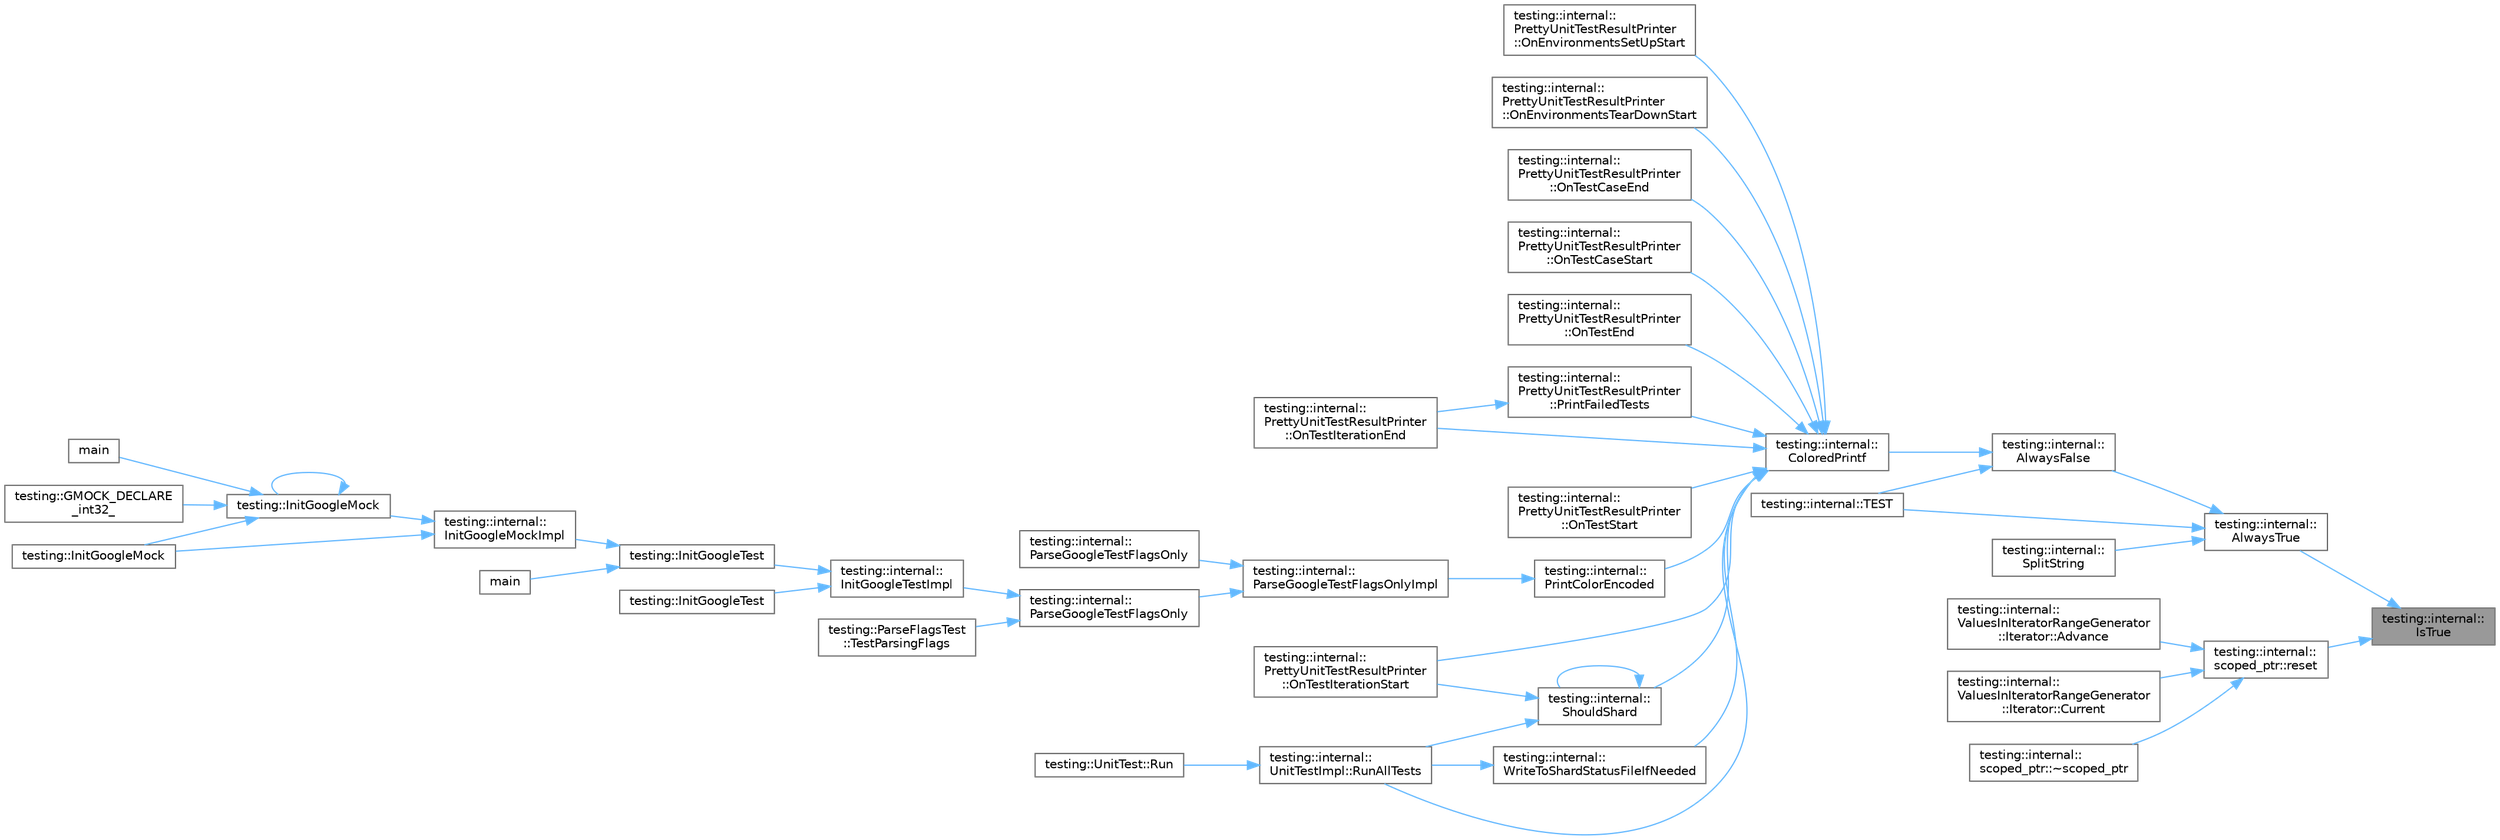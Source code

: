 digraph "testing::internal::IsTrue"
{
 // LATEX_PDF_SIZE
  bgcolor="transparent";
  edge [fontname=Helvetica,fontsize=10,labelfontname=Helvetica,labelfontsize=10];
  node [fontname=Helvetica,fontsize=10,shape=box,height=0.2,width=0.4];
  rankdir="RL";
  Node1 [id="Node000001",label="testing::internal::\lIsTrue",height=0.2,width=0.4,color="gray40", fillcolor="grey60", style="filled", fontcolor="black",tooltip=" "];
  Node1 -> Node2 [id="edge1_Node000001_Node000002",dir="back",color="steelblue1",style="solid",tooltip=" "];
  Node2 [id="Node000002",label="testing::internal::\lAlwaysTrue",height=0.2,width=0.4,color="grey40", fillcolor="white", style="filled",URL="$namespacetesting_1_1internal.html#a922c9da63cd4bf94fc473b9ecac76414",tooltip=" "];
  Node2 -> Node3 [id="edge2_Node000002_Node000003",dir="back",color="steelblue1",style="solid",tooltip=" "];
  Node3 [id="Node000003",label="testing::internal::\lAlwaysFalse",height=0.2,width=0.4,color="grey40", fillcolor="white", style="filled",URL="$namespacetesting_1_1internal.html#a4b24c851ab13569b1b15b3d259b60d2e",tooltip=" "];
  Node3 -> Node4 [id="edge3_Node000003_Node000004",dir="back",color="steelblue1",style="solid",tooltip=" "];
  Node4 [id="Node000004",label="testing::internal::\lColoredPrintf",height=0.2,width=0.4,color="grey40", fillcolor="white", style="filled",URL="$namespacetesting_1_1internal.html#a1d9493ff218e622051c53094eb54bcd6",tooltip=" "];
  Node4 -> Node5 [id="edge4_Node000004_Node000005",dir="back",color="steelblue1",style="solid",tooltip=" "];
  Node5 [id="Node000005",label="testing::internal::\lPrettyUnitTestResultPrinter\l::OnEnvironmentsSetUpStart",height=0.2,width=0.4,color="grey40", fillcolor="white", style="filled",URL="$classtesting_1_1internal_1_1_pretty_unit_test_result_printer.html#a846a5e82b421e04fcdd2b1b2b64b162f",tooltip=" "];
  Node4 -> Node6 [id="edge5_Node000004_Node000006",dir="back",color="steelblue1",style="solid",tooltip=" "];
  Node6 [id="Node000006",label="testing::internal::\lPrettyUnitTestResultPrinter\l::OnEnvironmentsTearDownStart",height=0.2,width=0.4,color="grey40", fillcolor="white", style="filled",URL="$classtesting_1_1internal_1_1_pretty_unit_test_result_printer.html#afea9dc849c92fdbc1d8505f4c74ffc1a",tooltip=" "];
  Node4 -> Node7 [id="edge6_Node000004_Node000007",dir="back",color="steelblue1",style="solid",tooltip=" "];
  Node7 [id="Node000007",label="testing::internal::\lPrettyUnitTestResultPrinter\l::OnTestCaseEnd",height=0.2,width=0.4,color="grey40", fillcolor="white", style="filled",URL="$classtesting_1_1internal_1_1_pretty_unit_test_result_printer.html#a7a62fe58fa6f6aace813eb62b31e5a51",tooltip=" "];
  Node4 -> Node8 [id="edge7_Node000004_Node000008",dir="back",color="steelblue1",style="solid",tooltip=" "];
  Node8 [id="Node000008",label="testing::internal::\lPrettyUnitTestResultPrinter\l::OnTestCaseStart",height=0.2,width=0.4,color="grey40", fillcolor="white", style="filled",URL="$classtesting_1_1internal_1_1_pretty_unit_test_result_printer.html#adcb68c729565d4bcdf8418a52902c3de",tooltip=" "];
  Node4 -> Node9 [id="edge8_Node000004_Node000009",dir="back",color="steelblue1",style="solid",tooltip=" "];
  Node9 [id="Node000009",label="testing::internal::\lPrettyUnitTestResultPrinter\l::OnTestEnd",height=0.2,width=0.4,color="grey40", fillcolor="white", style="filled",URL="$classtesting_1_1internal_1_1_pretty_unit_test_result_printer.html#a06749ff2b32a16c127374ecd015f13e0",tooltip=" "];
  Node4 -> Node10 [id="edge9_Node000004_Node000010",dir="back",color="steelblue1",style="solid",tooltip=" "];
  Node10 [id="Node000010",label="testing::internal::\lPrettyUnitTestResultPrinter\l::OnTestIterationEnd",height=0.2,width=0.4,color="grey40", fillcolor="white", style="filled",URL="$classtesting_1_1internal_1_1_pretty_unit_test_result_printer.html#ac29b30216023baddda04ef5889f484ff",tooltip=" "];
  Node4 -> Node11 [id="edge10_Node000004_Node000011",dir="back",color="steelblue1",style="solid",tooltip=" "];
  Node11 [id="Node000011",label="testing::internal::\lPrettyUnitTestResultPrinter\l::OnTestIterationStart",height=0.2,width=0.4,color="grey40", fillcolor="white", style="filled",URL="$classtesting_1_1internal_1_1_pretty_unit_test_result_printer.html#abdba10a8c97e272ab4cee97cb652c957",tooltip=" "];
  Node4 -> Node12 [id="edge11_Node000004_Node000012",dir="back",color="steelblue1",style="solid",tooltip=" "];
  Node12 [id="Node000012",label="testing::internal::\lPrettyUnitTestResultPrinter\l::OnTestStart",height=0.2,width=0.4,color="grey40", fillcolor="white", style="filled",URL="$classtesting_1_1internal_1_1_pretty_unit_test_result_printer.html#a5078ee71cfa97e37ae7a9366149195c5",tooltip=" "];
  Node4 -> Node13 [id="edge12_Node000004_Node000013",dir="back",color="steelblue1",style="solid",tooltip=" "];
  Node13 [id="Node000013",label="testing::internal::\lPrintColorEncoded",height=0.2,width=0.4,color="grey40", fillcolor="white", style="filled",URL="$namespacetesting_1_1internal.html#a7d8c446a29c7e22d7d4dde8f530bb57e",tooltip=" "];
  Node13 -> Node14 [id="edge13_Node000013_Node000014",dir="back",color="steelblue1",style="solid",tooltip=" "];
  Node14 [id="Node000014",label="testing::internal::\lParseGoogleTestFlagsOnlyImpl",height=0.2,width=0.4,color="grey40", fillcolor="white", style="filled",URL="$namespacetesting_1_1internal.html#ae4c46ce8c3d016848fff52cc5133f2ac",tooltip=" "];
  Node14 -> Node15 [id="edge14_Node000014_Node000015",dir="back",color="steelblue1",style="solid",tooltip=" "];
  Node15 [id="Node000015",label="testing::internal::\lParseGoogleTestFlagsOnly",height=0.2,width=0.4,color="grey40", fillcolor="white", style="filled",URL="$namespacetesting_1_1internal.html#a472880afbcc592a41e3d623e2dec8412",tooltip=" "];
  Node15 -> Node16 [id="edge15_Node000015_Node000016",dir="back",color="steelblue1",style="solid",tooltip=" "];
  Node16 [id="Node000016",label="testing::internal::\lInitGoogleTestImpl",height=0.2,width=0.4,color="grey40", fillcolor="white", style="filled",URL="$namespacetesting_1_1internal.html#ac3c6fa93391768aa91c6238b31aaeeb5",tooltip=" "];
  Node16 -> Node17 [id="edge16_Node000016_Node000017",dir="back",color="steelblue1",style="solid",tooltip=" "];
  Node17 [id="Node000017",label="testing::InitGoogleTest",height=0.2,width=0.4,color="grey40", fillcolor="white", style="filled",URL="$namespacetesting.html#afd726ae08c9bd16dc52f78c822d9946b",tooltip=" "];
  Node17 -> Node18 [id="edge17_Node000017_Node000018",dir="back",color="steelblue1",style="solid",tooltip=" "];
  Node18 [id="Node000018",label="testing::internal::\lInitGoogleMockImpl",height=0.2,width=0.4,color="grey40", fillcolor="white", style="filled",URL="$namespacetesting_1_1internal.html#a3823844199df88af9493026031cf7744",tooltip=" "];
  Node18 -> Node19 [id="edge18_Node000018_Node000019",dir="back",color="steelblue1",style="solid",tooltip=" "];
  Node19 [id="Node000019",label="testing::InitGoogleMock",height=0.2,width=0.4,color="grey40", fillcolor="white", style="filled",URL="$namespacetesting.html#a32b1c6db9ba5133ccabfa67616b3c041",tooltip=" "];
  Node19 -> Node20 [id="edge19_Node000019_Node000020",dir="back",color="steelblue1",style="solid",tooltip=" "];
  Node20 [id="Node000020",label="testing::GMOCK_DECLARE\l_int32_",height=0.2,width=0.4,color="grey40", fillcolor="white", style="filled",URL="$namespacetesting.html#a8db48e64b7ad3536f6ccf28ce39f9111",tooltip=" "];
  Node19 -> Node19 [id="edge20_Node000019_Node000019",dir="back",color="steelblue1",style="solid",tooltip=" "];
  Node19 -> Node21 [id="edge21_Node000019_Node000021",dir="back",color="steelblue1",style="solid",tooltip=" "];
  Node21 [id="Node000021",label="testing::InitGoogleMock",height=0.2,width=0.4,color="grey40", fillcolor="white", style="filled",URL="$namespacetesting.html#a20fb86152763dddef67bc1dd8b090800",tooltip=" "];
  Node19 -> Node22 [id="edge22_Node000019_Node000022",dir="back",color="steelblue1",style="solid",tooltip=" "];
  Node22 [id="Node000022",label="main",height=0.2,width=0.4,color="grey40", fillcolor="white", style="filled",URL="$gmock__main_8cc.html#a7f83bdc516d2cb86e20235d94ddf055a",tooltip=" "];
  Node18 -> Node21 [id="edge23_Node000018_Node000021",dir="back",color="steelblue1",style="solid",tooltip=" "];
  Node17 -> Node23 [id="edge24_Node000017_Node000023",dir="back",color="steelblue1",style="solid",tooltip=" "];
  Node23 [id="Node000023",label="main",height=0.2,width=0.4,color="grey40", fillcolor="white", style="filled",URL="$perftest_8cpp.html#a3c04138a5bfe5d72780bb7e82a18e627",tooltip=" "];
  Node16 -> Node24 [id="edge25_Node000016_Node000024",dir="back",color="steelblue1",style="solid",tooltip=" "];
  Node24 [id="Node000024",label="testing::InitGoogleTest",height=0.2,width=0.4,color="grey40", fillcolor="white", style="filled",URL="$namespacetesting.html#ae5a88709a4a7529e30c83242156556b3",tooltip=" "];
  Node15 -> Node25 [id="edge26_Node000015_Node000025",dir="back",color="steelblue1",style="solid",tooltip=" "];
  Node25 [id="Node000025",label="testing::ParseFlagsTest\l::TestParsingFlags",height=0.2,width=0.4,color="grey40", fillcolor="white", style="filled",URL="$classtesting_1_1_parse_flags_test.html#ad769e5f5a71939c3a9ad853b415fa9d2",tooltip=" "];
  Node14 -> Node26 [id="edge27_Node000014_Node000026",dir="back",color="steelblue1",style="solid",tooltip=" "];
  Node26 [id="Node000026",label="testing::internal::\lParseGoogleTestFlagsOnly",height=0.2,width=0.4,color="grey40", fillcolor="white", style="filled",URL="$namespacetesting_1_1internal.html#aa3c81a67914856448d0778990d9d9cab",tooltip=" "];
  Node4 -> Node27 [id="edge28_Node000004_Node000027",dir="back",color="steelblue1",style="solid",tooltip=" "];
  Node27 [id="Node000027",label="testing::internal::\lPrettyUnitTestResultPrinter\l::PrintFailedTests",height=0.2,width=0.4,color="grey40", fillcolor="white", style="filled",URL="$classtesting_1_1internal_1_1_pretty_unit_test_result_printer.html#aca5a9dc08998948e293b307d931b3f86",tooltip=" "];
  Node27 -> Node10 [id="edge29_Node000027_Node000010",dir="back",color="steelblue1",style="solid",tooltip=" "];
  Node4 -> Node28 [id="edge30_Node000004_Node000028",dir="back",color="steelblue1",style="solid",tooltip=" "];
  Node28 [id="Node000028",label="testing::internal::\lUnitTestImpl::RunAllTests",height=0.2,width=0.4,color="grey40", fillcolor="white", style="filled",URL="$classtesting_1_1internal_1_1_unit_test_impl.html#a1fb6be9971f4768c4136a05aa9e7e375",tooltip=" "];
  Node28 -> Node29 [id="edge31_Node000028_Node000029",dir="back",color="steelblue1",style="solid",tooltip=" "];
  Node29 [id="Node000029",label="testing::UnitTest::Run",height=0.2,width=0.4,color="grey40", fillcolor="white", style="filled",URL="$classtesting_1_1_unit_test.html#a2febc800536b44500565f4c423f359d3",tooltip=" "];
  Node4 -> Node30 [id="edge32_Node000004_Node000030",dir="back",color="steelblue1",style="solid",tooltip=" "];
  Node30 [id="Node000030",label="testing::internal::\lShouldShard",height=0.2,width=0.4,color="grey40", fillcolor="white", style="filled",URL="$namespacetesting_1_1internal.html#a0fe41657b1d1ab7ec4e37ec07403ee6c",tooltip=" "];
  Node30 -> Node11 [id="edge33_Node000030_Node000011",dir="back",color="steelblue1",style="solid",tooltip=" "];
  Node30 -> Node28 [id="edge34_Node000030_Node000028",dir="back",color="steelblue1",style="solid",tooltip=" "];
  Node30 -> Node30 [id="edge35_Node000030_Node000030",dir="back",color="steelblue1",style="solid",tooltip=" "];
  Node4 -> Node31 [id="edge36_Node000004_Node000031",dir="back",color="steelblue1",style="solid",tooltip=" "];
  Node31 [id="Node000031",label="testing::internal::\lWriteToShardStatusFileIfNeeded",height=0.2,width=0.4,color="grey40", fillcolor="white", style="filled",URL="$namespacetesting_1_1internal.html#a19b35b39782d41e6ef76e1910a3a502e",tooltip=" "];
  Node31 -> Node28 [id="edge37_Node000031_Node000028",dir="back",color="steelblue1",style="solid",tooltip=" "];
  Node3 -> Node32 [id="edge38_Node000003_Node000032",dir="back",color="steelblue1",style="solid",tooltip=" "];
  Node32 [id="Node000032",label="testing::internal::TEST",height=0.2,width=0.4,color="grey40", fillcolor="white", style="filled",URL="$namespacetesting_1_1internal.html#a26d00130a017a66d0d60dc5a02a13d25",tooltip=" "];
  Node2 -> Node33 [id="edge39_Node000002_Node000033",dir="back",color="steelblue1",style="solid",tooltip=" "];
  Node33 [id="Node000033",label="testing::internal::\lSplitString",height=0.2,width=0.4,color="grey40", fillcolor="white", style="filled",URL="$namespacetesting_1_1internal.html#a8eb8eddf760375a490e007b20777ec56",tooltip=" "];
  Node2 -> Node32 [id="edge40_Node000002_Node000032",dir="back",color="steelblue1",style="solid",tooltip=" "];
  Node1 -> Node34 [id="edge41_Node000001_Node000034",dir="back",color="steelblue1",style="solid",tooltip=" "];
  Node34 [id="Node000034",label="testing::internal::\lscoped_ptr::reset",height=0.2,width=0.4,color="grey40", fillcolor="white", style="filled",URL="$classtesting_1_1internal_1_1scoped__ptr.html#acac03266a43359801aff0de5c990bec0",tooltip=" "];
  Node34 -> Node35 [id="edge42_Node000034_Node000035",dir="back",color="steelblue1",style="solid",tooltip=" "];
  Node35 [id="Node000035",label="testing::internal::\lValuesInIteratorRangeGenerator\l::Iterator::Advance",height=0.2,width=0.4,color="grey40", fillcolor="white", style="filled",URL="$classtesting_1_1internal_1_1_values_in_iterator_range_generator_1_1_iterator.html#a49e0c9d26983eb8c76cc9c8ac4469dbf",tooltip=" "];
  Node34 -> Node36 [id="edge43_Node000034_Node000036",dir="back",color="steelblue1",style="solid",tooltip=" "];
  Node36 [id="Node000036",label="testing::internal::\lValuesInIteratorRangeGenerator\l::Iterator::Current",height=0.2,width=0.4,color="grey40", fillcolor="white", style="filled",URL="$classtesting_1_1internal_1_1_values_in_iterator_range_generator_1_1_iterator.html#abf3eb17439b81e6905b3af954465cf78",tooltip=" "];
  Node34 -> Node37 [id="edge44_Node000034_Node000037",dir="back",color="steelblue1",style="solid",tooltip=" "];
  Node37 [id="Node000037",label="testing::internal::\lscoped_ptr::~scoped_ptr",height=0.2,width=0.4,color="grey40", fillcolor="white", style="filled",URL="$classtesting_1_1internal_1_1scoped__ptr.html#ab721de9bf4369f002fb563e82352ee36",tooltip=" "];
}
